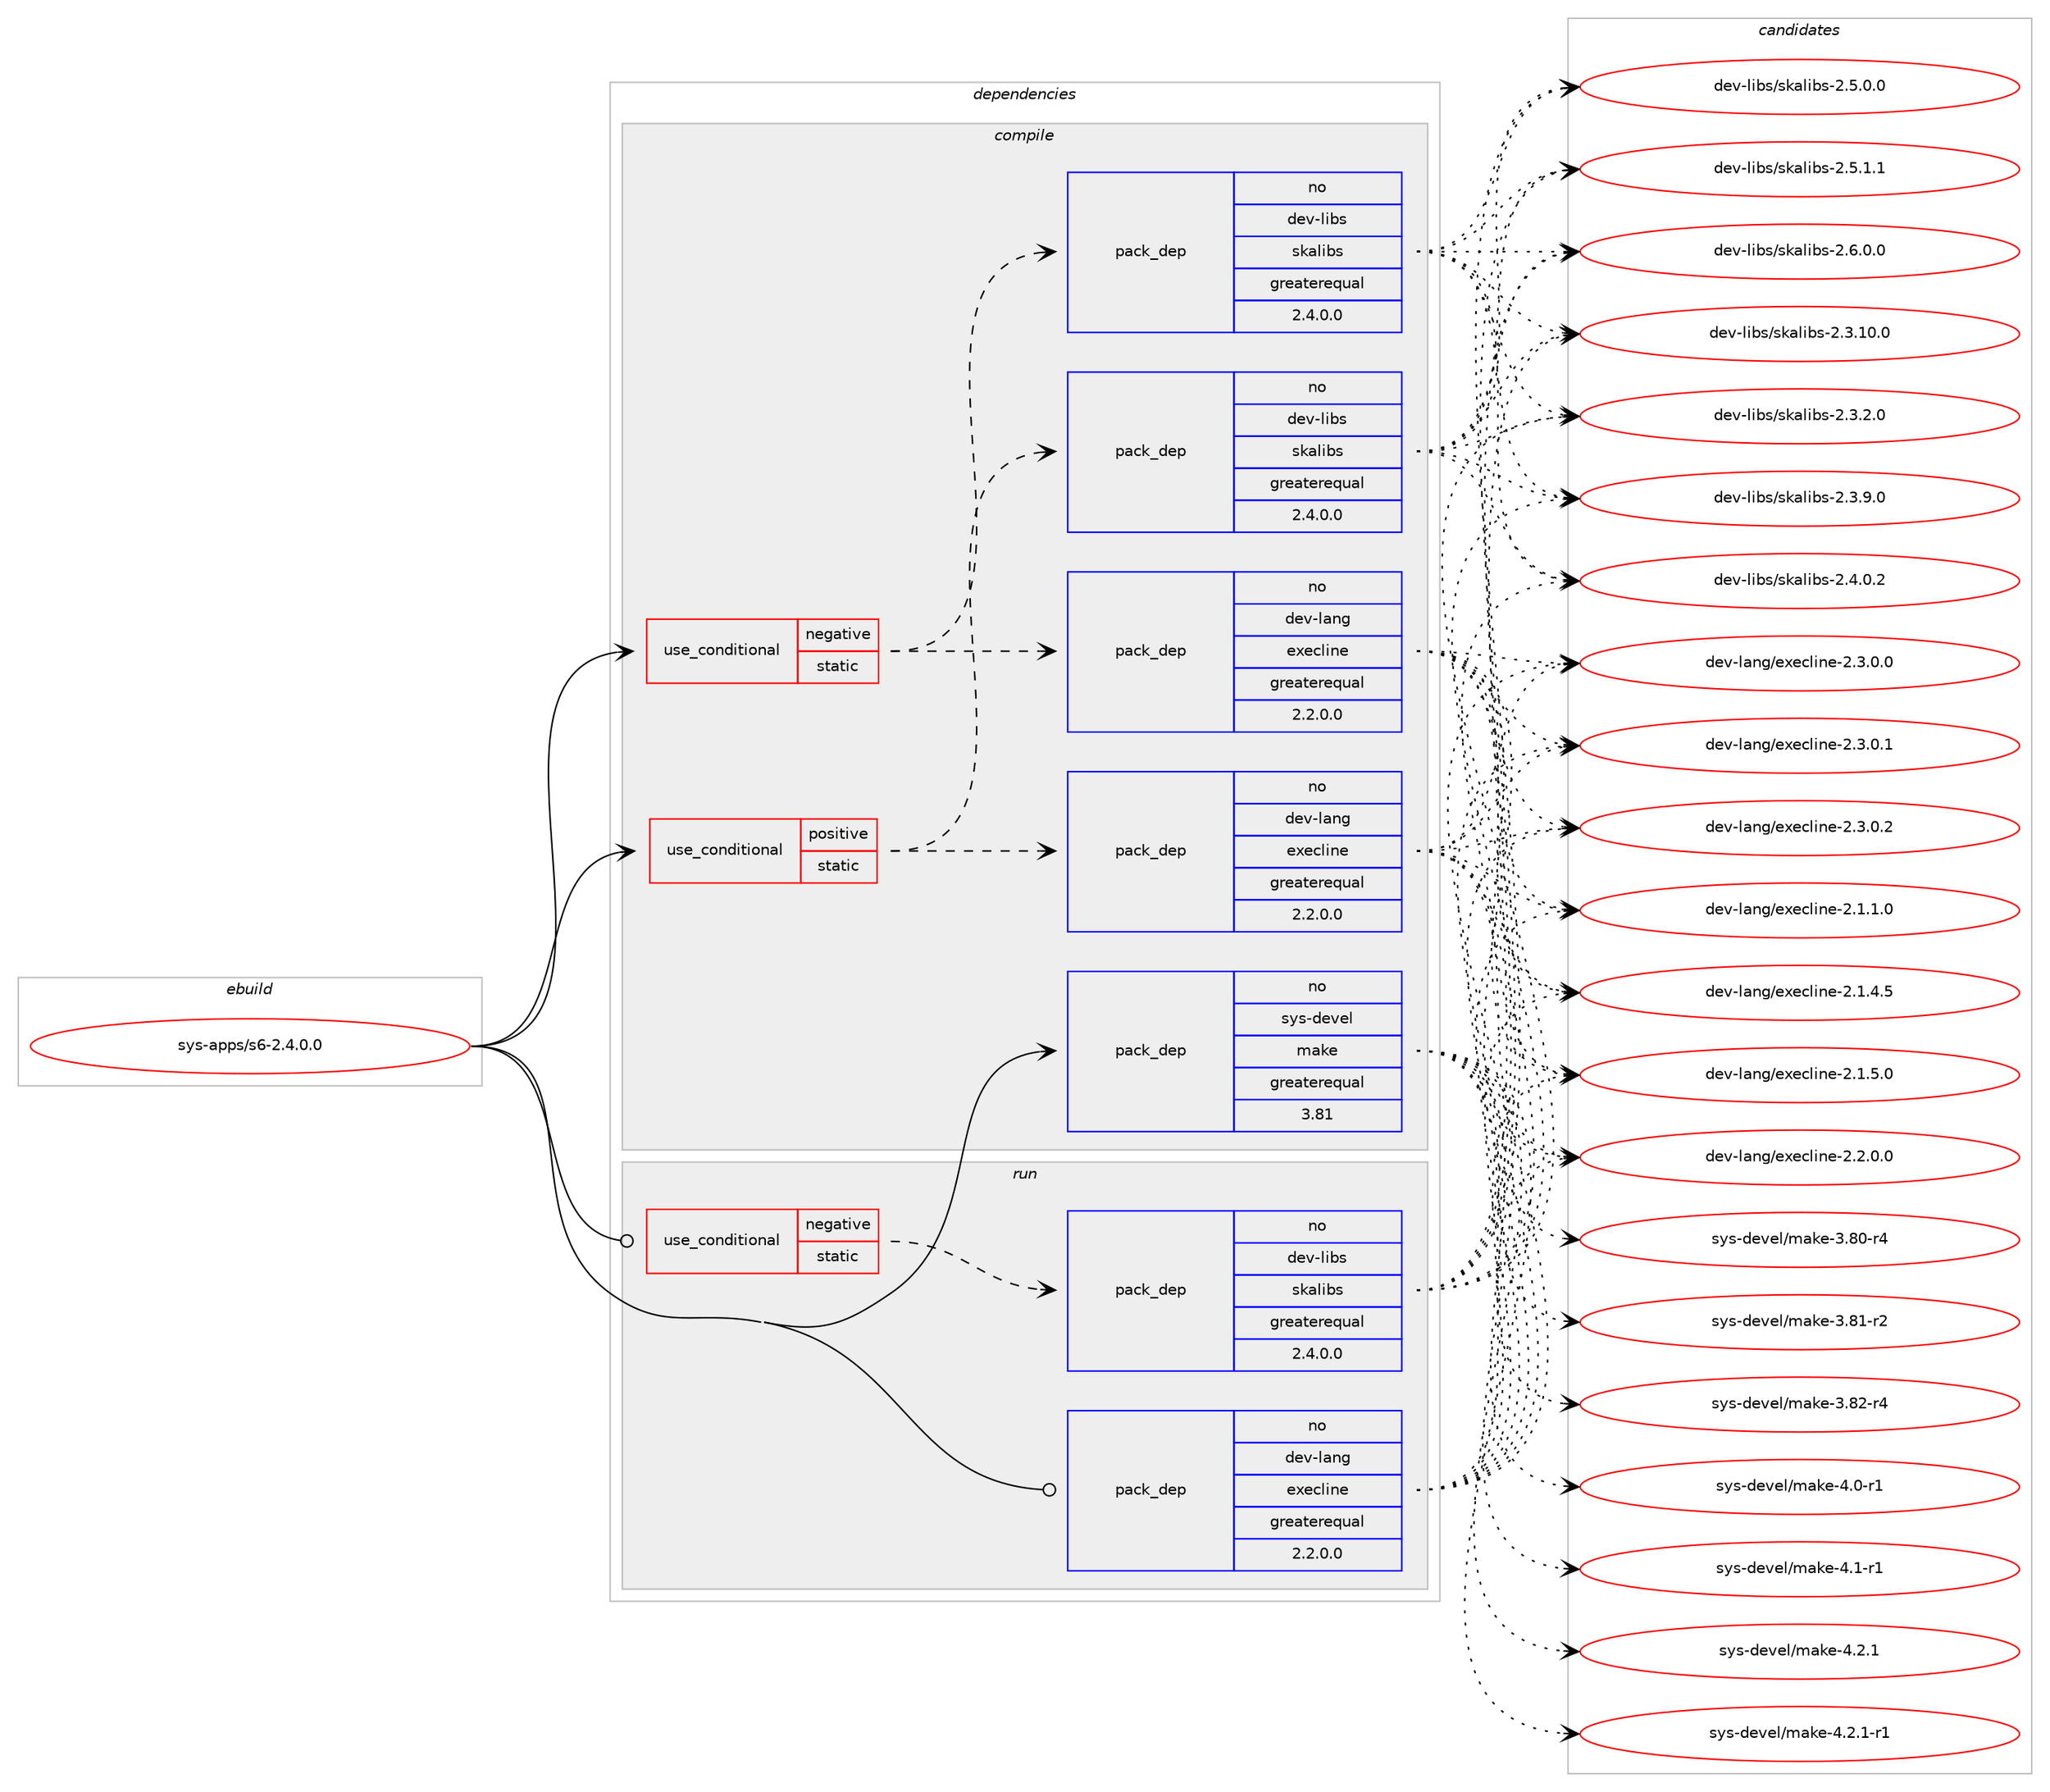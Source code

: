 digraph prolog {

# *************
# Graph options
# *************

newrank=true;
concentrate=true;
compound=true;
graph [rankdir=LR,fontname=Helvetica,fontsize=10,ranksep=1.5];#, ranksep=2.5, nodesep=0.2];
edge  [arrowhead=vee];
node  [fontname=Helvetica,fontsize=10];

# **********
# The ebuild
# **********

subgraph cluster_leftcol {
color=gray;
rank=same;
label=<<i>ebuild</i>>;
id [label="sys-apps/s6-2.4.0.0", color=red, width=4, href="../sys-apps/s6-2.4.0.0.svg"];
}

# ****************
# The dependencies
# ****************

subgraph cluster_midcol {
color=gray;
label=<<i>dependencies</i>>;
subgraph cluster_compile {
fillcolor="#eeeeee";
style=filled;
label=<<i>compile</i>>;
subgraph cond113836 {
dependency472337 [label=<<TABLE BORDER="0" CELLBORDER="1" CELLSPACING="0" CELLPADDING="4"><TR><TD ROWSPAN="3" CELLPADDING="10">use_conditional</TD></TR><TR><TD>negative</TD></TR><TR><TD>static</TD></TR></TABLE>>, shape=none, color=red];
subgraph pack350348 {
dependency472338 [label=<<TABLE BORDER="0" CELLBORDER="1" CELLSPACING="0" CELLPADDING="4" WIDTH="220"><TR><TD ROWSPAN="6" CELLPADDING="30">pack_dep</TD></TR><TR><TD WIDTH="110">no</TD></TR><TR><TD>dev-lang</TD></TR><TR><TD>execline</TD></TR><TR><TD>greaterequal</TD></TR><TR><TD>2.2.0.0</TD></TR></TABLE>>, shape=none, color=blue];
}
dependency472337:e -> dependency472338:w [weight=20,style="dashed",arrowhead="vee"];
subgraph pack350349 {
dependency472339 [label=<<TABLE BORDER="0" CELLBORDER="1" CELLSPACING="0" CELLPADDING="4" WIDTH="220"><TR><TD ROWSPAN="6" CELLPADDING="30">pack_dep</TD></TR><TR><TD WIDTH="110">no</TD></TR><TR><TD>dev-libs</TD></TR><TR><TD>skalibs</TD></TR><TR><TD>greaterequal</TD></TR><TR><TD>2.4.0.0</TD></TR></TABLE>>, shape=none, color=blue];
}
dependency472337:e -> dependency472339:w [weight=20,style="dashed",arrowhead="vee"];
}
id:e -> dependency472337:w [weight=20,style="solid",arrowhead="vee"];
subgraph cond113837 {
dependency472340 [label=<<TABLE BORDER="0" CELLBORDER="1" CELLSPACING="0" CELLPADDING="4"><TR><TD ROWSPAN="3" CELLPADDING="10">use_conditional</TD></TR><TR><TD>positive</TD></TR><TR><TD>static</TD></TR></TABLE>>, shape=none, color=red];
subgraph pack350350 {
dependency472341 [label=<<TABLE BORDER="0" CELLBORDER="1" CELLSPACING="0" CELLPADDING="4" WIDTH="220"><TR><TD ROWSPAN="6" CELLPADDING="30">pack_dep</TD></TR><TR><TD WIDTH="110">no</TD></TR><TR><TD>dev-lang</TD></TR><TR><TD>execline</TD></TR><TR><TD>greaterequal</TD></TR><TR><TD>2.2.0.0</TD></TR></TABLE>>, shape=none, color=blue];
}
dependency472340:e -> dependency472341:w [weight=20,style="dashed",arrowhead="vee"];
subgraph pack350351 {
dependency472342 [label=<<TABLE BORDER="0" CELLBORDER="1" CELLSPACING="0" CELLPADDING="4" WIDTH="220"><TR><TD ROWSPAN="6" CELLPADDING="30">pack_dep</TD></TR><TR><TD WIDTH="110">no</TD></TR><TR><TD>dev-libs</TD></TR><TR><TD>skalibs</TD></TR><TR><TD>greaterequal</TD></TR><TR><TD>2.4.0.0</TD></TR></TABLE>>, shape=none, color=blue];
}
dependency472340:e -> dependency472342:w [weight=20,style="dashed",arrowhead="vee"];
}
id:e -> dependency472340:w [weight=20,style="solid",arrowhead="vee"];
subgraph pack350352 {
dependency472343 [label=<<TABLE BORDER="0" CELLBORDER="1" CELLSPACING="0" CELLPADDING="4" WIDTH="220"><TR><TD ROWSPAN="6" CELLPADDING="30">pack_dep</TD></TR><TR><TD WIDTH="110">no</TD></TR><TR><TD>sys-devel</TD></TR><TR><TD>make</TD></TR><TR><TD>greaterequal</TD></TR><TR><TD>3.81</TD></TR></TABLE>>, shape=none, color=blue];
}
id:e -> dependency472343:w [weight=20,style="solid",arrowhead="vee"];
}
subgraph cluster_compileandrun {
fillcolor="#eeeeee";
style=filled;
label=<<i>compile and run</i>>;
}
subgraph cluster_run {
fillcolor="#eeeeee";
style=filled;
label=<<i>run</i>>;
subgraph cond113838 {
dependency472344 [label=<<TABLE BORDER="0" CELLBORDER="1" CELLSPACING="0" CELLPADDING="4"><TR><TD ROWSPAN="3" CELLPADDING="10">use_conditional</TD></TR><TR><TD>negative</TD></TR><TR><TD>static</TD></TR></TABLE>>, shape=none, color=red];
subgraph pack350353 {
dependency472345 [label=<<TABLE BORDER="0" CELLBORDER="1" CELLSPACING="0" CELLPADDING="4" WIDTH="220"><TR><TD ROWSPAN="6" CELLPADDING="30">pack_dep</TD></TR><TR><TD WIDTH="110">no</TD></TR><TR><TD>dev-libs</TD></TR><TR><TD>skalibs</TD></TR><TR><TD>greaterequal</TD></TR><TR><TD>2.4.0.0</TD></TR></TABLE>>, shape=none, color=blue];
}
dependency472344:e -> dependency472345:w [weight=20,style="dashed",arrowhead="vee"];
}
id:e -> dependency472344:w [weight=20,style="solid",arrowhead="odot"];
subgraph pack350354 {
dependency472346 [label=<<TABLE BORDER="0" CELLBORDER="1" CELLSPACING="0" CELLPADDING="4" WIDTH="220"><TR><TD ROWSPAN="6" CELLPADDING="30">pack_dep</TD></TR><TR><TD WIDTH="110">no</TD></TR><TR><TD>dev-lang</TD></TR><TR><TD>execline</TD></TR><TR><TD>greaterequal</TD></TR><TR><TD>2.2.0.0</TD></TR></TABLE>>, shape=none, color=blue];
}
id:e -> dependency472346:w [weight=20,style="solid",arrowhead="odot"];
}
}

# **************
# The candidates
# **************

subgraph cluster_choices {
rank=same;
color=gray;
label=<<i>candidates</i>>;

subgraph choice350348 {
color=black;
nodesep=1;
choice100101118451089711010347101120101991081051101014550464946494648 [label="dev-lang/execline-2.1.1.0", color=red, width=4,href="../dev-lang/execline-2.1.1.0.svg"];
choice100101118451089711010347101120101991081051101014550464946524653 [label="dev-lang/execline-2.1.4.5", color=red, width=4,href="../dev-lang/execline-2.1.4.5.svg"];
choice100101118451089711010347101120101991081051101014550464946534648 [label="dev-lang/execline-2.1.5.0", color=red, width=4,href="../dev-lang/execline-2.1.5.0.svg"];
choice100101118451089711010347101120101991081051101014550465046484648 [label="dev-lang/execline-2.2.0.0", color=red, width=4,href="../dev-lang/execline-2.2.0.0.svg"];
choice100101118451089711010347101120101991081051101014550465146484648 [label="dev-lang/execline-2.3.0.0", color=red, width=4,href="../dev-lang/execline-2.3.0.0.svg"];
choice100101118451089711010347101120101991081051101014550465146484649 [label="dev-lang/execline-2.3.0.1", color=red, width=4,href="../dev-lang/execline-2.3.0.1.svg"];
choice100101118451089711010347101120101991081051101014550465146484650 [label="dev-lang/execline-2.3.0.2", color=red, width=4,href="../dev-lang/execline-2.3.0.2.svg"];
dependency472338:e -> choice100101118451089711010347101120101991081051101014550464946494648:w [style=dotted,weight="100"];
dependency472338:e -> choice100101118451089711010347101120101991081051101014550464946524653:w [style=dotted,weight="100"];
dependency472338:e -> choice100101118451089711010347101120101991081051101014550464946534648:w [style=dotted,weight="100"];
dependency472338:e -> choice100101118451089711010347101120101991081051101014550465046484648:w [style=dotted,weight="100"];
dependency472338:e -> choice100101118451089711010347101120101991081051101014550465146484648:w [style=dotted,weight="100"];
dependency472338:e -> choice100101118451089711010347101120101991081051101014550465146484649:w [style=dotted,weight="100"];
dependency472338:e -> choice100101118451089711010347101120101991081051101014550465146484650:w [style=dotted,weight="100"];
}
subgraph choice350349 {
color=black;
nodesep=1;
choice1001011184510810598115471151079710810598115455046514649484648 [label="dev-libs/skalibs-2.3.10.0", color=red, width=4,href="../dev-libs/skalibs-2.3.10.0.svg"];
choice10010111845108105981154711510797108105981154550465146504648 [label="dev-libs/skalibs-2.3.2.0", color=red, width=4,href="../dev-libs/skalibs-2.3.2.0.svg"];
choice10010111845108105981154711510797108105981154550465146574648 [label="dev-libs/skalibs-2.3.9.0", color=red, width=4,href="../dev-libs/skalibs-2.3.9.0.svg"];
choice10010111845108105981154711510797108105981154550465246484650 [label="dev-libs/skalibs-2.4.0.2", color=red, width=4,href="../dev-libs/skalibs-2.4.0.2.svg"];
choice10010111845108105981154711510797108105981154550465346484648 [label="dev-libs/skalibs-2.5.0.0", color=red, width=4,href="../dev-libs/skalibs-2.5.0.0.svg"];
choice10010111845108105981154711510797108105981154550465346494649 [label="dev-libs/skalibs-2.5.1.1", color=red, width=4,href="../dev-libs/skalibs-2.5.1.1.svg"];
choice10010111845108105981154711510797108105981154550465446484648 [label="dev-libs/skalibs-2.6.0.0", color=red, width=4,href="../dev-libs/skalibs-2.6.0.0.svg"];
dependency472339:e -> choice1001011184510810598115471151079710810598115455046514649484648:w [style=dotted,weight="100"];
dependency472339:e -> choice10010111845108105981154711510797108105981154550465146504648:w [style=dotted,weight="100"];
dependency472339:e -> choice10010111845108105981154711510797108105981154550465146574648:w [style=dotted,weight="100"];
dependency472339:e -> choice10010111845108105981154711510797108105981154550465246484650:w [style=dotted,weight="100"];
dependency472339:e -> choice10010111845108105981154711510797108105981154550465346484648:w [style=dotted,weight="100"];
dependency472339:e -> choice10010111845108105981154711510797108105981154550465346494649:w [style=dotted,weight="100"];
dependency472339:e -> choice10010111845108105981154711510797108105981154550465446484648:w [style=dotted,weight="100"];
}
subgraph choice350350 {
color=black;
nodesep=1;
choice100101118451089711010347101120101991081051101014550464946494648 [label="dev-lang/execline-2.1.1.0", color=red, width=4,href="../dev-lang/execline-2.1.1.0.svg"];
choice100101118451089711010347101120101991081051101014550464946524653 [label="dev-lang/execline-2.1.4.5", color=red, width=4,href="../dev-lang/execline-2.1.4.5.svg"];
choice100101118451089711010347101120101991081051101014550464946534648 [label="dev-lang/execline-2.1.5.0", color=red, width=4,href="../dev-lang/execline-2.1.5.0.svg"];
choice100101118451089711010347101120101991081051101014550465046484648 [label="dev-lang/execline-2.2.0.0", color=red, width=4,href="../dev-lang/execline-2.2.0.0.svg"];
choice100101118451089711010347101120101991081051101014550465146484648 [label="dev-lang/execline-2.3.0.0", color=red, width=4,href="../dev-lang/execline-2.3.0.0.svg"];
choice100101118451089711010347101120101991081051101014550465146484649 [label="dev-lang/execline-2.3.0.1", color=red, width=4,href="../dev-lang/execline-2.3.0.1.svg"];
choice100101118451089711010347101120101991081051101014550465146484650 [label="dev-lang/execline-2.3.0.2", color=red, width=4,href="../dev-lang/execline-2.3.0.2.svg"];
dependency472341:e -> choice100101118451089711010347101120101991081051101014550464946494648:w [style=dotted,weight="100"];
dependency472341:e -> choice100101118451089711010347101120101991081051101014550464946524653:w [style=dotted,weight="100"];
dependency472341:e -> choice100101118451089711010347101120101991081051101014550464946534648:w [style=dotted,weight="100"];
dependency472341:e -> choice100101118451089711010347101120101991081051101014550465046484648:w [style=dotted,weight="100"];
dependency472341:e -> choice100101118451089711010347101120101991081051101014550465146484648:w [style=dotted,weight="100"];
dependency472341:e -> choice100101118451089711010347101120101991081051101014550465146484649:w [style=dotted,weight="100"];
dependency472341:e -> choice100101118451089711010347101120101991081051101014550465146484650:w [style=dotted,weight="100"];
}
subgraph choice350351 {
color=black;
nodesep=1;
choice1001011184510810598115471151079710810598115455046514649484648 [label="dev-libs/skalibs-2.3.10.0", color=red, width=4,href="../dev-libs/skalibs-2.3.10.0.svg"];
choice10010111845108105981154711510797108105981154550465146504648 [label="dev-libs/skalibs-2.3.2.0", color=red, width=4,href="../dev-libs/skalibs-2.3.2.0.svg"];
choice10010111845108105981154711510797108105981154550465146574648 [label="dev-libs/skalibs-2.3.9.0", color=red, width=4,href="../dev-libs/skalibs-2.3.9.0.svg"];
choice10010111845108105981154711510797108105981154550465246484650 [label="dev-libs/skalibs-2.4.0.2", color=red, width=4,href="../dev-libs/skalibs-2.4.0.2.svg"];
choice10010111845108105981154711510797108105981154550465346484648 [label="dev-libs/skalibs-2.5.0.0", color=red, width=4,href="../dev-libs/skalibs-2.5.0.0.svg"];
choice10010111845108105981154711510797108105981154550465346494649 [label="dev-libs/skalibs-2.5.1.1", color=red, width=4,href="../dev-libs/skalibs-2.5.1.1.svg"];
choice10010111845108105981154711510797108105981154550465446484648 [label="dev-libs/skalibs-2.6.0.0", color=red, width=4,href="../dev-libs/skalibs-2.6.0.0.svg"];
dependency472342:e -> choice1001011184510810598115471151079710810598115455046514649484648:w [style=dotted,weight="100"];
dependency472342:e -> choice10010111845108105981154711510797108105981154550465146504648:w [style=dotted,weight="100"];
dependency472342:e -> choice10010111845108105981154711510797108105981154550465146574648:w [style=dotted,weight="100"];
dependency472342:e -> choice10010111845108105981154711510797108105981154550465246484650:w [style=dotted,weight="100"];
dependency472342:e -> choice10010111845108105981154711510797108105981154550465346484648:w [style=dotted,weight="100"];
dependency472342:e -> choice10010111845108105981154711510797108105981154550465346494649:w [style=dotted,weight="100"];
dependency472342:e -> choice10010111845108105981154711510797108105981154550465446484648:w [style=dotted,weight="100"];
}
subgraph choice350352 {
color=black;
nodesep=1;
choice11512111545100101118101108471099710710145514656484511452 [label="sys-devel/make-3.80-r4", color=red, width=4,href="../sys-devel/make-3.80-r4.svg"];
choice11512111545100101118101108471099710710145514656494511450 [label="sys-devel/make-3.81-r2", color=red, width=4,href="../sys-devel/make-3.81-r2.svg"];
choice11512111545100101118101108471099710710145514656504511452 [label="sys-devel/make-3.82-r4", color=red, width=4,href="../sys-devel/make-3.82-r4.svg"];
choice115121115451001011181011084710997107101455246484511449 [label="sys-devel/make-4.0-r1", color=red, width=4,href="../sys-devel/make-4.0-r1.svg"];
choice115121115451001011181011084710997107101455246494511449 [label="sys-devel/make-4.1-r1", color=red, width=4,href="../sys-devel/make-4.1-r1.svg"];
choice115121115451001011181011084710997107101455246504649 [label="sys-devel/make-4.2.1", color=red, width=4,href="../sys-devel/make-4.2.1.svg"];
choice1151211154510010111810110847109971071014552465046494511449 [label="sys-devel/make-4.2.1-r1", color=red, width=4,href="../sys-devel/make-4.2.1-r1.svg"];
dependency472343:e -> choice11512111545100101118101108471099710710145514656484511452:w [style=dotted,weight="100"];
dependency472343:e -> choice11512111545100101118101108471099710710145514656494511450:w [style=dotted,weight="100"];
dependency472343:e -> choice11512111545100101118101108471099710710145514656504511452:w [style=dotted,weight="100"];
dependency472343:e -> choice115121115451001011181011084710997107101455246484511449:w [style=dotted,weight="100"];
dependency472343:e -> choice115121115451001011181011084710997107101455246494511449:w [style=dotted,weight="100"];
dependency472343:e -> choice115121115451001011181011084710997107101455246504649:w [style=dotted,weight="100"];
dependency472343:e -> choice1151211154510010111810110847109971071014552465046494511449:w [style=dotted,weight="100"];
}
subgraph choice350353 {
color=black;
nodesep=1;
choice1001011184510810598115471151079710810598115455046514649484648 [label="dev-libs/skalibs-2.3.10.0", color=red, width=4,href="../dev-libs/skalibs-2.3.10.0.svg"];
choice10010111845108105981154711510797108105981154550465146504648 [label="dev-libs/skalibs-2.3.2.0", color=red, width=4,href="../dev-libs/skalibs-2.3.2.0.svg"];
choice10010111845108105981154711510797108105981154550465146574648 [label="dev-libs/skalibs-2.3.9.0", color=red, width=4,href="../dev-libs/skalibs-2.3.9.0.svg"];
choice10010111845108105981154711510797108105981154550465246484650 [label="dev-libs/skalibs-2.4.0.2", color=red, width=4,href="../dev-libs/skalibs-2.4.0.2.svg"];
choice10010111845108105981154711510797108105981154550465346484648 [label="dev-libs/skalibs-2.5.0.0", color=red, width=4,href="../dev-libs/skalibs-2.5.0.0.svg"];
choice10010111845108105981154711510797108105981154550465346494649 [label="dev-libs/skalibs-2.5.1.1", color=red, width=4,href="../dev-libs/skalibs-2.5.1.1.svg"];
choice10010111845108105981154711510797108105981154550465446484648 [label="dev-libs/skalibs-2.6.0.0", color=red, width=4,href="../dev-libs/skalibs-2.6.0.0.svg"];
dependency472345:e -> choice1001011184510810598115471151079710810598115455046514649484648:w [style=dotted,weight="100"];
dependency472345:e -> choice10010111845108105981154711510797108105981154550465146504648:w [style=dotted,weight="100"];
dependency472345:e -> choice10010111845108105981154711510797108105981154550465146574648:w [style=dotted,weight="100"];
dependency472345:e -> choice10010111845108105981154711510797108105981154550465246484650:w [style=dotted,weight="100"];
dependency472345:e -> choice10010111845108105981154711510797108105981154550465346484648:w [style=dotted,weight="100"];
dependency472345:e -> choice10010111845108105981154711510797108105981154550465346494649:w [style=dotted,weight="100"];
dependency472345:e -> choice10010111845108105981154711510797108105981154550465446484648:w [style=dotted,weight="100"];
}
subgraph choice350354 {
color=black;
nodesep=1;
choice100101118451089711010347101120101991081051101014550464946494648 [label="dev-lang/execline-2.1.1.0", color=red, width=4,href="../dev-lang/execline-2.1.1.0.svg"];
choice100101118451089711010347101120101991081051101014550464946524653 [label="dev-lang/execline-2.1.4.5", color=red, width=4,href="../dev-lang/execline-2.1.4.5.svg"];
choice100101118451089711010347101120101991081051101014550464946534648 [label="dev-lang/execline-2.1.5.0", color=red, width=4,href="../dev-lang/execline-2.1.5.0.svg"];
choice100101118451089711010347101120101991081051101014550465046484648 [label="dev-lang/execline-2.2.0.0", color=red, width=4,href="../dev-lang/execline-2.2.0.0.svg"];
choice100101118451089711010347101120101991081051101014550465146484648 [label="dev-lang/execline-2.3.0.0", color=red, width=4,href="../dev-lang/execline-2.3.0.0.svg"];
choice100101118451089711010347101120101991081051101014550465146484649 [label="dev-lang/execline-2.3.0.1", color=red, width=4,href="../dev-lang/execline-2.3.0.1.svg"];
choice100101118451089711010347101120101991081051101014550465146484650 [label="dev-lang/execline-2.3.0.2", color=red, width=4,href="../dev-lang/execline-2.3.0.2.svg"];
dependency472346:e -> choice100101118451089711010347101120101991081051101014550464946494648:w [style=dotted,weight="100"];
dependency472346:e -> choice100101118451089711010347101120101991081051101014550464946524653:w [style=dotted,weight="100"];
dependency472346:e -> choice100101118451089711010347101120101991081051101014550464946534648:w [style=dotted,weight="100"];
dependency472346:e -> choice100101118451089711010347101120101991081051101014550465046484648:w [style=dotted,weight="100"];
dependency472346:e -> choice100101118451089711010347101120101991081051101014550465146484648:w [style=dotted,weight="100"];
dependency472346:e -> choice100101118451089711010347101120101991081051101014550465146484649:w [style=dotted,weight="100"];
dependency472346:e -> choice100101118451089711010347101120101991081051101014550465146484650:w [style=dotted,weight="100"];
}
}

}
